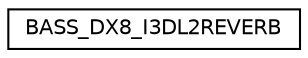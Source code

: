 digraph "Graphical Class Hierarchy"
{
 // LATEX_PDF_SIZE
  edge [fontname="Helvetica",fontsize="10",labelfontname="Helvetica",labelfontsize="10"];
  node [fontname="Helvetica",fontsize="10",shape=record];
  rankdir="LR";
  Node0 [label="BASS_DX8_I3DL2REVERB",height=0.2,width=0.4,color="black", fillcolor="white", style="filled",URL="$struct_b_a_s_s___d_x8___i3_d_l2_r_e_v_e_r_b.html",tooltip=" "];
}
